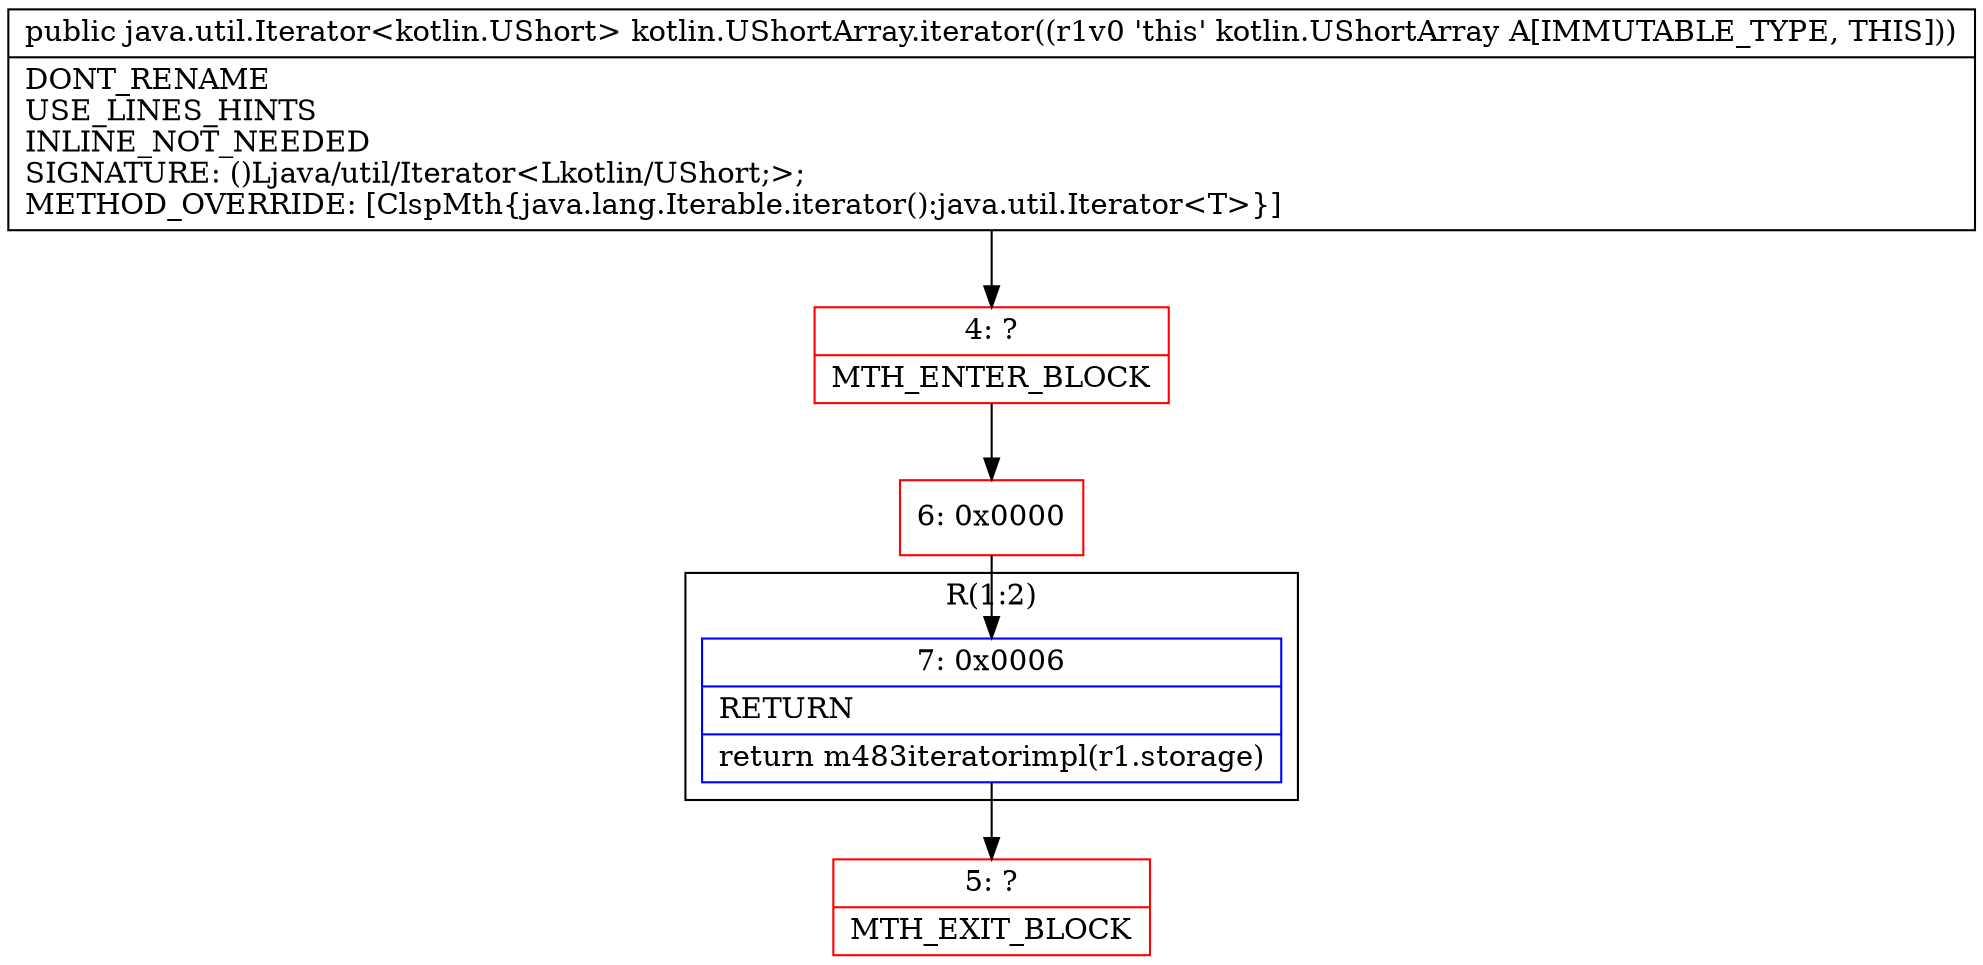 digraph "CFG forkotlin.UShortArray.iterator()Ljava\/util\/Iterator;" {
subgraph cluster_Region_2045208266 {
label = "R(1:2)";
node [shape=record,color=blue];
Node_7 [shape=record,label="{7\:\ 0x0006|RETURN\l|return m483iteratorimpl(r1.storage)\l}"];
}
Node_4 [shape=record,color=red,label="{4\:\ ?|MTH_ENTER_BLOCK\l}"];
Node_6 [shape=record,color=red,label="{6\:\ 0x0000}"];
Node_5 [shape=record,color=red,label="{5\:\ ?|MTH_EXIT_BLOCK\l}"];
MethodNode[shape=record,label="{public java.util.Iterator\<kotlin.UShort\> kotlin.UShortArray.iterator((r1v0 'this' kotlin.UShortArray A[IMMUTABLE_TYPE, THIS]))  | DONT_RENAME\lUSE_LINES_HINTS\lINLINE_NOT_NEEDED\lSIGNATURE: ()Ljava\/util\/Iterator\<Lkotlin\/UShort;\>;\lMETHOD_OVERRIDE: [ClspMth\{java.lang.Iterable.iterator():java.util.Iterator\<T\>\}]\l}"];
MethodNode -> Node_4;Node_7 -> Node_5;
Node_4 -> Node_6;
Node_6 -> Node_7;
}

